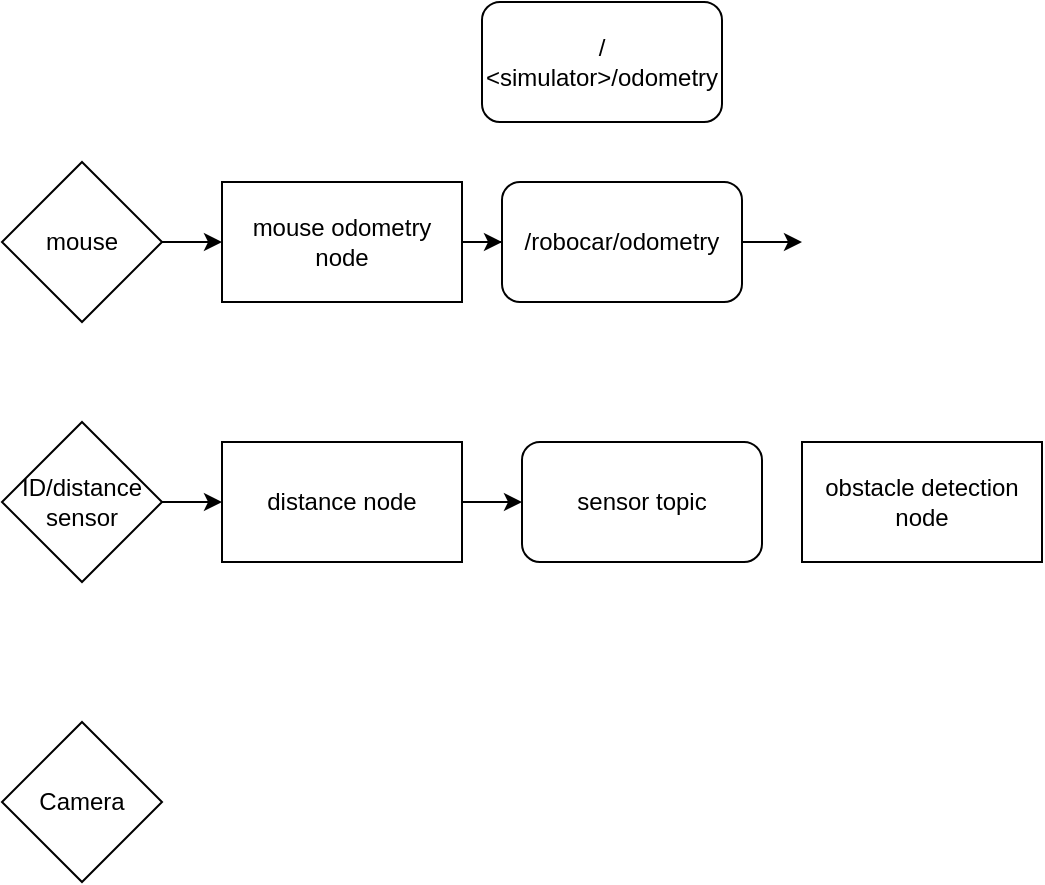 <mxfile version="12.9.9" type="device"><diagram id="kxoKlhri1JSH6N05hUIN" name="Page-1"><mxGraphModel dx="1422" dy="799" grid="1" gridSize="10" guides="1" tooltips="1" connect="1" arrows="1" fold="1" page="1" pageScale="1" pageWidth="850" pageHeight="1100" math="0" shadow="0"><root><mxCell id="0"/><mxCell id="1" parent="0"/><mxCell id="G_htbTm4FqhN1zXnwVz_-8" value="" style="edgeStyle=orthogonalEdgeStyle;rounded=0;orthogonalLoop=1;jettySize=auto;html=1;" parent="1" source="G_htbTm4FqhN1zXnwVz_-1" target="G_htbTm4FqhN1zXnwVz_-7" edge="1"><mxGeometry relative="1" as="geometry"/></mxCell><mxCell id="G_htbTm4FqhN1zXnwVz_-1" value="mouse" style="rhombus;whiteSpace=wrap;html=1;" parent="1" vertex="1"><mxGeometry x="40" y="120" width="80" height="80" as="geometry"/></mxCell><mxCell id="G_htbTm4FqhN1zXnwVz_-16" value="" style="edgeStyle=orthogonalEdgeStyle;rounded=0;orthogonalLoop=1;jettySize=auto;html=1;" parent="1" source="G_htbTm4FqhN1zXnwVz_-2" target="G_htbTm4FqhN1zXnwVz_-15" edge="1"><mxGeometry relative="1" as="geometry"/></mxCell><mxCell id="G_htbTm4FqhN1zXnwVz_-2" value="ID/distance sensor" style="rhombus;whiteSpace=wrap;html=1;" parent="1" vertex="1"><mxGeometry x="40" y="250" width="80" height="80" as="geometry"/></mxCell><mxCell id="G_htbTm4FqhN1zXnwVz_-3" value="Camera" style="rhombus;whiteSpace=wrap;html=1;" parent="1" vertex="1"><mxGeometry x="40" y="400" width="80" height="80" as="geometry"/></mxCell><mxCell id="G_htbTm4FqhN1zXnwVz_-11" value="" style="edgeStyle=orthogonalEdgeStyle;rounded=0;orthogonalLoop=1;jettySize=auto;html=1;" parent="1" source="G_htbTm4FqhN1zXnwVz_-4" edge="1"><mxGeometry relative="1" as="geometry"><mxPoint x="440" y="160" as="targetPoint"/></mxGeometry></mxCell><mxCell id="G_htbTm4FqhN1zXnwVz_-4" value="/robocar/odometry" style="rounded=1;whiteSpace=wrap;html=1;" parent="1" vertex="1"><mxGeometry x="290" y="130" width="120" height="60" as="geometry"/></mxCell><mxCell id="G_htbTm4FqhN1zXnwVz_-9" value="" style="edgeStyle=orthogonalEdgeStyle;rounded=0;orthogonalLoop=1;jettySize=auto;html=1;" parent="1" source="G_htbTm4FqhN1zXnwVz_-7" target="G_htbTm4FqhN1zXnwVz_-4" edge="1"><mxGeometry relative="1" as="geometry"/></mxCell><mxCell id="G_htbTm4FqhN1zXnwVz_-7" value="mouse odometry node" style="rounded=0;whiteSpace=wrap;html=1;" parent="1" vertex="1"><mxGeometry x="150" y="130" width="120" height="60" as="geometry"/></mxCell><mxCell id="G_htbTm4FqhN1zXnwVz_-12" value="obstacle detection node" style="rounded=0;whiteSpace=wrap;html=1;" parent="1" vertex="1"><mxGeometry x="440" y="260" width="120" height="60" as="geometry"/></mxCell><mxCell id="G_htbTm4FqhN1zXnwVz_-14" value="sensor topic" style="rounded=1;whiteSpace=wrap;html=1;" parent="1" vertex="1"><mxGeometry x="300" y="260" width="120" height="60" as="geometry"/></mxCell><mxCell id="G_htbTm4FqhN1zXnwVz_-17" value="" style="edgeStyle=orthogonalEdgeStyle;rounded=0;orthogonalLoop=1;jettySize=auto;html=1;" parent="1" source="G_htbTm4FqhN1zXnwVz_-15" target="G_htbTm4FqhN1zXnwVz_-14" edge="1"><mxGeometry relative="1" as="geometry"/></mxCell><mxCell id="G_htbTm4FqhN1zXnwVz_-15" value="distance node" style="rounded=0;whiteSpace=wrap;html=1;" parent="1" vertex="1"><mxGeometry x="150" y="260" width="120" height="60" as="geometry"/></mxCell><mxCell id="G_htbTm4FqhN1zXnwVz_-18" value="/ &amp;lt;simulator&amp;gt;/odometry" style="rounded=1;whiteSpace=wrap;html=1;" parent="1" vertex="1"><mxGeometry x="280" y="40" width="120" height="60" as="geometry"/></mxCell></root></mxGraphModel></diagram></mxfile>